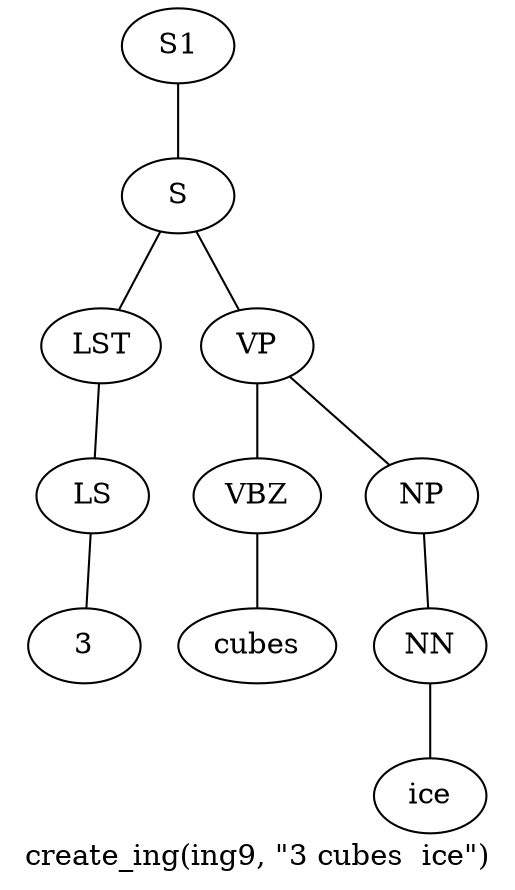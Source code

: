 graph SyntaxGraph {
	label = "create_ing(ing9, \"3 cubes  ice\")";
	Node0 [label="S1"];
	Node1 [label="S"];
	Node2 [label="LST"];
	Node3 [label="LS"];
	Node4 [label="3"];
	Node5 [label="VP"];
	Node6 [label="VBZ"];
	Node7 [label="cubes"];
	Node8 [label="NP"];
	Node9 [label="NN"];
	Node10 [label="ice"];

	Node0 -- Node1;
	Node1 -- Node2;
	Node1 -- Node5;
	Node2 -- Node3;
	Node3 -- Node4;
	Node5 -- Node6;
	Node5 -- Node8;
	Node6 -- Node7;
	Node8 -- Node9;
	Node9 -- Node10;
}